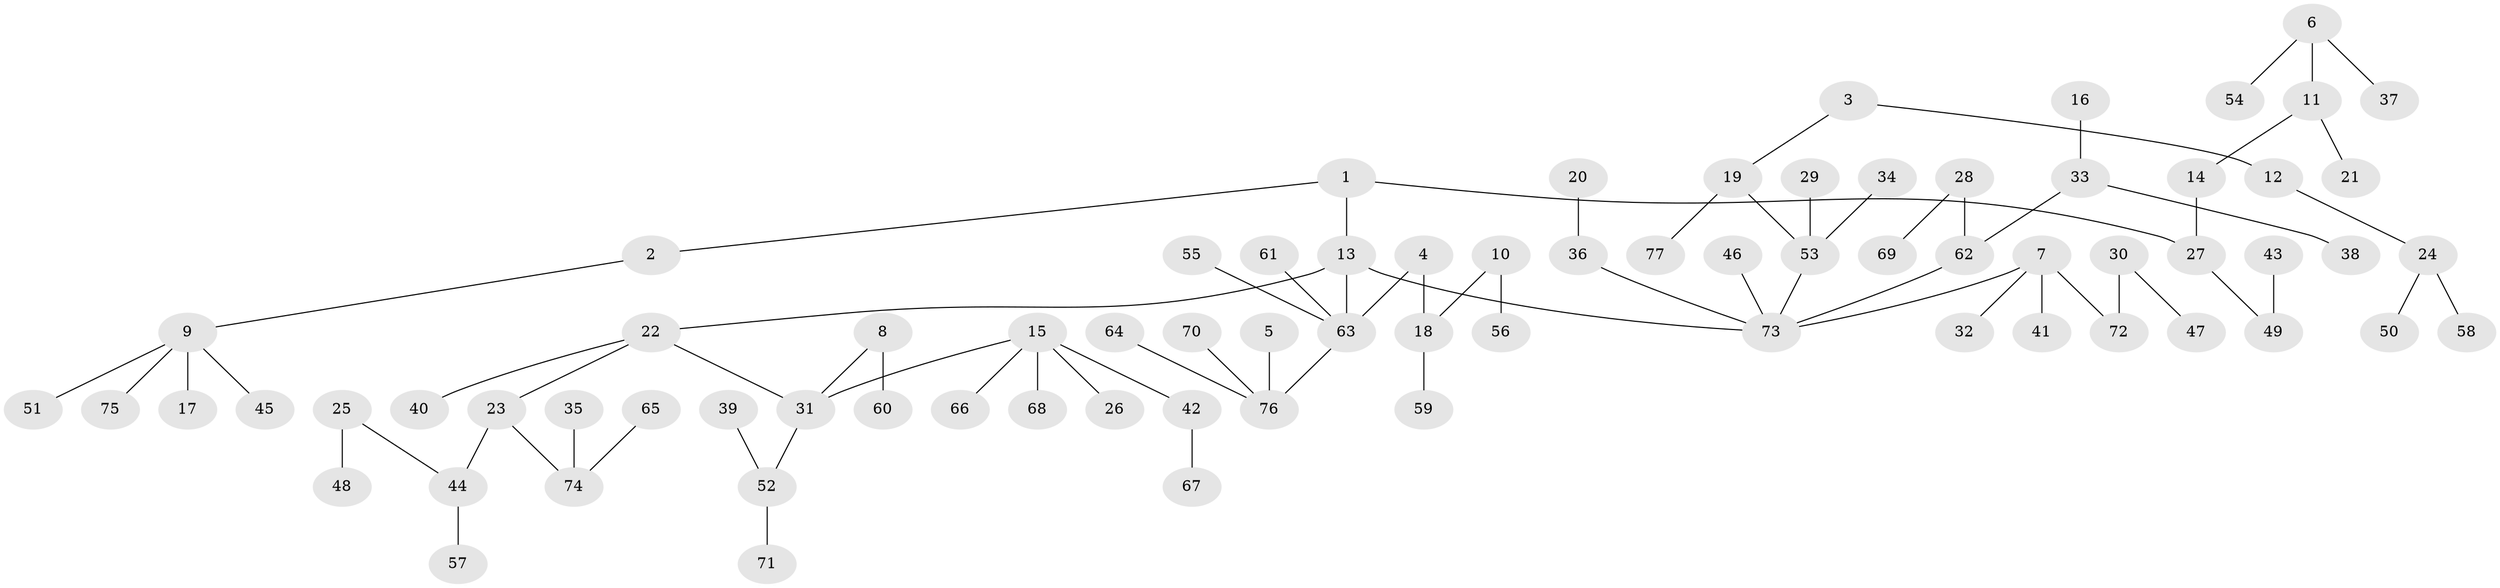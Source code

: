 // original degree distribution, {5: 0.03937007874015748, 3: 0.07086614173228346, 7: 0.007874015748031496, 4: 0.08661417322834646, 6: 0.023622047244094488, 2: 0.25984251968503935, 1: 0.5118110236220472}
// Generated by graph-tools (version 1.1) at 2025/37/03/04/25 23:37:29]
// undirected, 77 vertices, 76 edges
graph export_dot {
  node [color=gray90,style=filled];
  1;
  2;
  3;
  4;
  5;
  6;
  7;
  8;
  9;
  10;
  11;
  12;
  13;
  14;
  15;
  16;
  17;
  18;
  19;
  20;
  21;
  22;
  23;
  24;
  25;
  26;
  27;
  28;
  29;
  30;
  31;
  32;
  33;
  34;
  35;
  36;
  37;
  38;
  39;
  40;
  41;
  42;
  43;
  44;
  45;
  46;
  47;
  48;
  49;
  50;
  51;
  52;
  53;
  54;
  55;
  56;
  57;
  58;
  59;
  60;
  61;
  62;
  63;
  64;
  65;
  66;
  67;
  68;
  69;
  70;
  71;
  72;
  73;
  74;
  75;
  76;
  77;
  1 -- 2 [weight=1.0];
  1 -- 13 [weight=1.0];
  1 -- 27 [weight=1.0];
  2 -- 9 [weight=1.0];
  3 -- 12 [weight=1.0];
  3 -- 19 [weight=1.0];
  4 -- 18 [weight=1.0];
  4 -- 63 [weight=1.0];
  5 -- 76 [weight=1.0];
  6 -- 11 [weight=1.0];
  6 -- 37 [weight=1.0];
  6 -- 54 [weight=1.0];
  7 -- 32 [weight=1.0];
  7 -- 41 [weight=1.0];
  7 -- 72 [weight=1.0];
  7 -- 73 [weight=1.0];
  8 -- 31 [weight=1.0];
  8 -- 60 [weight=1.0];
  9 -- 17 [weight=1.0];
  9 -- 45 [weight=1.0];
  9 -- 51 [weight=1.0];
  9 -- 75 [weight=1.0];
  10 -- 18 [weight=1.0];
  10 -- 56 [weight=1.0];
  11 -- 14 [weight=1.0];
  11 -- 21 [weight=1.0];
  12 -- 24 [weight=1.0];
  13 -- 22 [weight=1.0];
  13 -- 63 [weight=1.0];
  13 -- 73 [weight=1.0];
  14 -- 27 [weight=1.0];
  15 -- 26 [weight=1.0];
  15 -- 31 [weight=1.0];
  15 -- 42 [weight=1.0];
  15 -- 66 [weight=1.0];
  15 -- 68 [weight=1.0];
  16 -- 33 [weight=1.0];
  18 -- 59 [weight=1.0];
  19 -- 53 [weight=1.0];
  19 -- 77 [weight=1.0];
  20 -- 36 [weight=1.0];
  22 -- 23 [weight=1.0];
  22 -- 31 [weight=1.0];
  22 -- 40 [weight=1.0];
  23 -- 44 [weight=1.0];
  23 -- 74 [weight=1.0];
  24 -- 50 [weight=1.0];
  24 -- 58 [weight=1.0];
  25 -- 44 [weight=1.0];
  25 -- 48 [weight=1.0];
  27 -- 49 [weight=1.0];
  28 -- 62 [weight=1.0];
  28 -- 69 [weight=1.0];
  29 -- 53 [weight=1.0];
  30 -- 47 [weight=1.0];
  30 -- 72 [weight=1.0];
  31 -- 52 [weight=1.0];
  33 -- 38 [weight=1.0];
  33 -- 62 [weight=1.0];
  34 -- 53 [weight=1.0];
  35 -- 74 [weight=1.0];
  36 -- 73 [weight=1.0];
  39 -- 52 [weight=1.0];
  42 -- 67 [weight=1.0];
  43 -- 49 [weight=1.0];
  44 -- 57 [weight=1.0];
  46 -- 73 [weight=1.0];
  52 -- 71 [weight=1.0];
  53 -- 73 [weight=1.0];
  55 -- 63 [weight=1.0];
  61 -- 63 [weight=1.0];
  62 -- 73 [weight=1.0];
  63 -- 76 [weight=1.0];
  64 -- 76 [weight=1.0];
  65 -- 74 [weight=1.0];
  70 -- 76 [weight=1.0];
}

